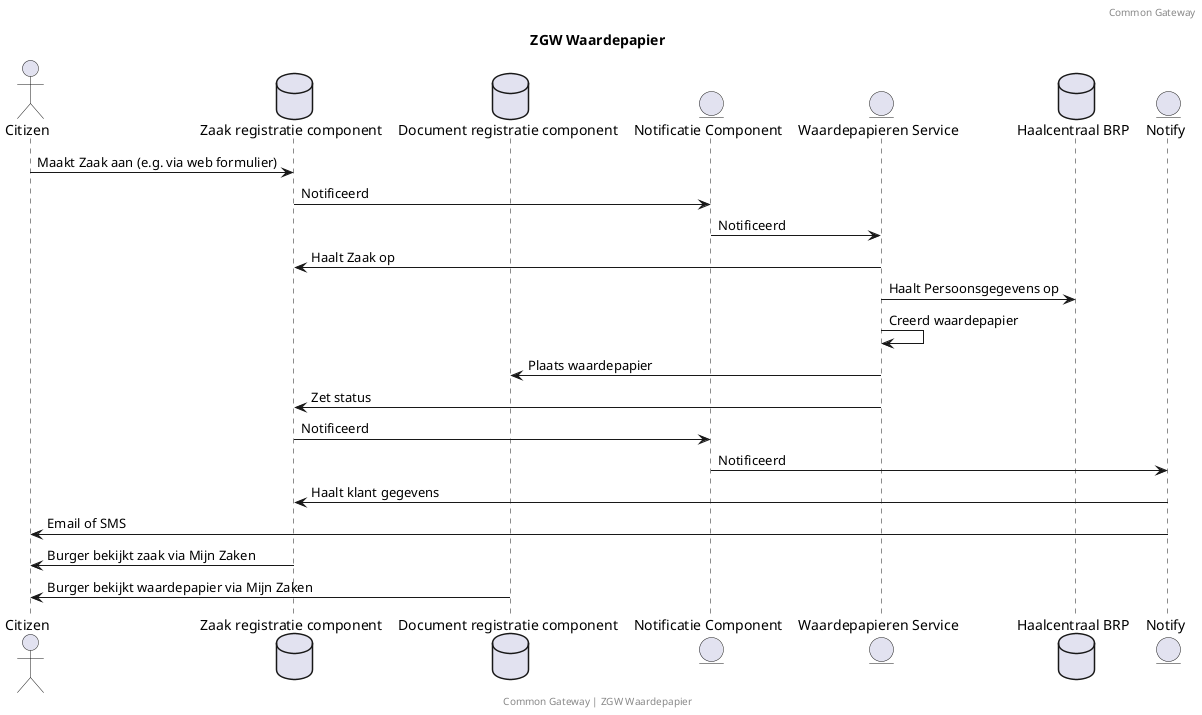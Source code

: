 @startuml
title: ZGW Waardepapier
footer: Common Gateway | ZGW Waardepapier
header: Common Gateway

actor Citizen
database "Zaak registratie component" as ZRC
database "Document registratie component" as DRC
entity "Notificatie Component" as NC
entity "Waardepapieren Service" as WP
database "Haalcentraal BRP" as BRP
entity "Notify" as Notify

Citizen -> ZRC : Maakt Zaak aan (e.g. via web formulier)
ZRC -> NC: Notificeerd
NC -> WP: Notificeerd
WP -> ZRC: Haalt Zaak op
WP -> BRP: Haalt Persoonsgegevens op
WP -> WP: Creerd waardepapier
WP -> DRC: Plaats waardepapier
WP -> ZRC: Zet status
ZRC -> NC: Notificeerd
NC -> Notify: Notificeerd
Notify -> ZRC: Haalt klant gegevens
Notify -> Citizen: Email of SMS
ZRC -> Citizen: Burger bekijkt zaak via Mijn Zaken
DRC -> Citizen: Burger bekijkt waardepapier via Mijn Zaken


@enduml